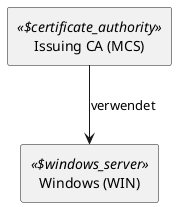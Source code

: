 @startuml


skinparam monochrome true
skinparam componentStyle uml2



show stereotype

rectangle Issuing__F_CA__F___N_MCS__O_ as "Issuing CA (MCS)" <<$certificate_authority>> {
}

rectangle Windows__F___N_WIN__O_ as "Windows (WIN)" <<$windows_server>> {
}
Issuing__F_CA__F___N_MCS__O_ -down-> Windows__F___N_WIN__O_ : verwendet 

' Begin Protected Region [[layouting]]

' End Protected Region   [[layouting]]

@enduml
' Actifsource ID=[dc5bfacd-eaac-11e8-88d3-bfc6b992bdec,3c966b09-0e1a-11e9-8b4c-f9aec93d8b56,Hash]
